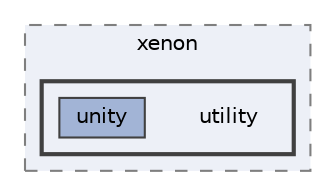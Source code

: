 digraph "xenon/includes/xenon/utility"
{
 // LATEX_PDF_SIZE
  bgcolor="transparent";
  edge [fontname=Helvetica,fontsize=10,labelfontname=Helvetica,labelfontsize=10];
  node [fontname=Helvetica,fontsize=10,shape=box,height=0.2,width=0.4];
  compound=true
  subgraph clusterdir_f73f1dd2b51362435482a6cb100d4acf {
    graph [ bgcolor="#edf0f7", pencolor="grey50", label="xenon", fontname=Helvetica,fontsize=10 style="filled,dashed", URL="dir_f73f1dd2b51362435482a6cb100d4acf.html",tooltip=""]
  subgraph clusterdir_3cf9a7e9d83e52c59809fbf1e6364319 {
    graph [ bgcolor="#edf0f7", pencolor="grey25", label="", fontname=Helvetica,fontsize=10 style="filled,bold", URL="dir_3cf9a7e9d83e52c59809fbf1e6364319.html",tooltip=""]
    dir_3cf9a7e9d83e52c59809fbf1e6364319 [shape=plaintext, label="utility"];
  dir_12559210509a151554f46047a72294f9 [label="unity", fillcolor="#a2b4d6", color="grey25", style="filled", URL="dir_12559210509a151554f46047a72294f9.html",tooltip=""];
  }
  }
}
